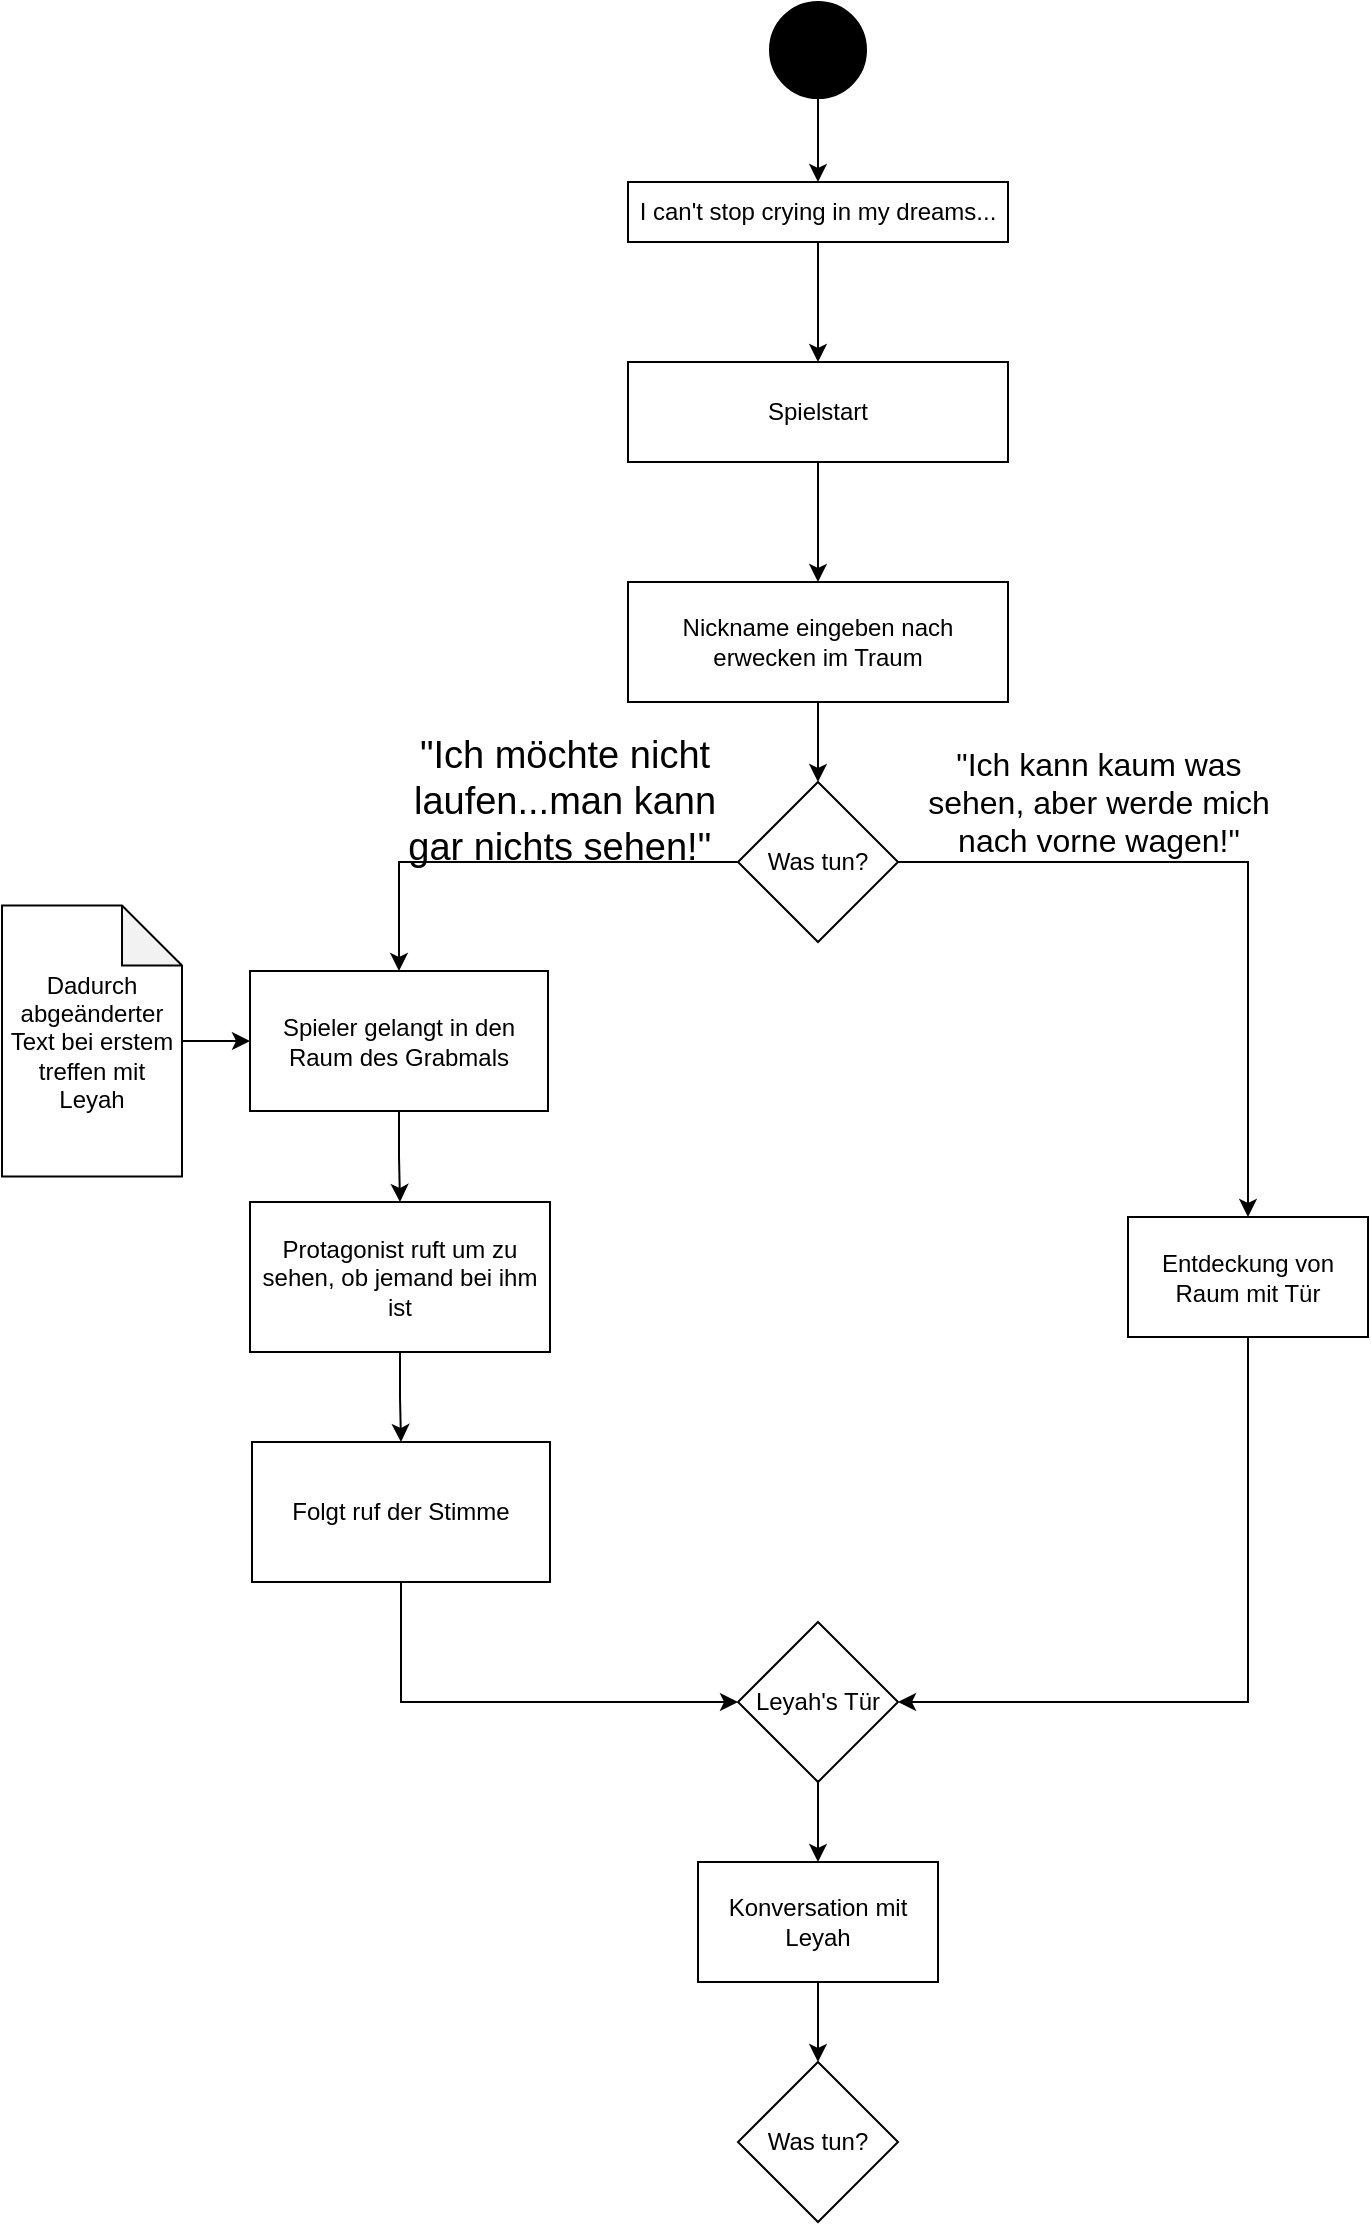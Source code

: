 <mxfile version="16.5.1" type="device"><diagram id="z4ZLS7N-o_2i2GEfKl5t" name="Seite-1"><mxGraphModel dx="2062" dy="1225" grid="1" gridSize="10" guides="1" tooltips="1" connect="1" arrows="1" fold="1" page="1" pageScale="1" pageWidth="827" pageHeight="1169" math="0" shadow="0"><root><mxCell id="0"/><mxCell id="1" parent="0"/><mxCell id="5lzyu3FjaHL3Zc5nM7xo-7" style="edgeStyle=orthogonalEdgeStyle;rounded=0;orthogonalLoop=1;jettySize=auto;html=1;entryX=0.5;entryY=0;entryDx=0;entryDy=0;" parent="1" source="5lzyu3FjaHL3Zc5nM7xo-1" target="5lzyu3FjaHL3Zc5nM7xo-6" edge="1"><mxGeometry relative="1" as="geometry"/></mxCell><mxCell id="5lzyu3FjaHL3Zc5nM7xo-1" value="I can't stop crying in my dreams..." style="rounded=0;whiteSpace=wrap;html=1;" parent="1" vertex="1"><mxGeometry x="363" y="110" width="190" height="30" as="geometry"/></mxCell><mxCell id="iTMz8KSCqr5p5yuHTMyj-11" style="edgeStyle=orthogonalEdgeStyle;rounded=0;orthogonalLoop=1;jettySize=auto;html=1;entryX=0.5;entryY=0;entryDx=0;entryDy=0;" edge="1" parent="1" source="5lzyu3FjaHL3Zc5nM7xo-6" target="5lzyu3FjaHL3Zc5nM7xo-8"><mxGeometry relative="1" as="geometry"/></mxCell><mxCell id="5lzyu3FjaHL3Zc5nM7xo-6" value="Spielstart" style="rounded=0;whiteSpace=wrap;html=1;" parent="1" vertex="1"><mxGeometry x="363" y="200" width="190" height="50" as="geometry"/></mxCell><mxCell id="iTMz8KSCqr5p5yuHTMyj-12" style="edgeStyle=orthogonalEdgeStyle;rounded=0;orthogonalLoop=1;jettySize=auto;html=1;entryX=0.5;entryY=0;entryDx=0;entryDy=0;" edge="1" parent="1" source="5lzyu3FjaHL3Zc5nM7xo-8" target="5lzyu3FjaHL3Zc5nM7xo-13"><mxGeometry relative="1" as="geometry"/></mxCell><mxCell id="5lzyu3FjaHL3Zc5nM7xo-8" value="Nickname eingeben nach erwecken im Traum" style="rounded=0;whiteSpace=wrap;html=1;" parent="1" vertex="1"><mxGeometry x="363" y="310" width="190" height="60" as="geometry"/></mxCell><mxCell id="5lzyu3FjaHL3Zc5nM7xo-17" style="edgeStyle=orthogonalEdgeStyle;rounded=0;orthogonalLoop=1;jettySize=auto;html=1;entryX=0.5;entryY=0;entryDx=0;entryDy=0;" parent="1" source="5lzyu3FjaHL3Zc5nM7xo-13" target="5lzyu3FjaHL3Zc5nM7xo-16" edge="1"><mxGeometry relative="1" as="geometry"/></mxCell><mxCell id="5lzyu3FjaHL3Zc5nM7xo-19" style="edgeStyle=orthogonalEdgeStyle;rounded=0;orthogonalLoop=1;jettySize=auto;html=1;entryX=0.5;entryY=0;entryDx=0;entryDy=0;" parent="1" source="5lzyu3FjaHL3Zc5nM7xo-13" target="5lzyu3FjaHL3Zc5nM7xo-18" edge="1"><mxGeometry relative="1" as="geometry"/></mxCell><mxCell id="5lzyu3FjaHL3Zc5nM7xo-13" value="Was tun?" style="rhombus;whiteSpace=wrap;html=1;" parent="1" vertex="1"><mxGeometry x="418" y="410" width="80" height="80" as="geometry"/></mxCell><mxCell id="iTMz8KSCqr5p5yuHTMyj-8" value="" style="edgeStyle=orthogonalEdgeStyle;rounded=0;orthogonalLoop=1;jettySize=auto;html=1;" edge="1" parent="1" source="5lzyu3FjaHL3Zc5nM7xo-16" target="iTMz8KSCqr5p5yuHTMyj-7"><mxGeometry relative="1" as="geometry"/></mxCell><mxCell id="5lzyu3FjaHL3Zc5nM7xo-16" value="Spieler gelangt in den Raum des Grabmals" style="rounded=0;whiteSpace=wrap;html=1;" parent="1" vertex="1"><mxGeometry x="174" y="504.5" width="149" height="70" as="geometry"/></mxCell><mxCell id="iTMz8KSCqr5p5yuHTMyj-15" style="edgeStyle=orthogonalEdgeStyle;rounded=0;orthogonalLoop=1;jettySize=auto;html=1;entryX=1;entryY=0.5;entryDx=0;entryDy=0;" edge="1" parent="1" source="5lzyu3FjaHL3Zc5nM7xo-18" target="iTMz8KSCqr5p5yuHTMyj-13"><mxGeometry relative="1" as="geometry"><Array as="points"><mxPoint x="673" y="870"/></Array></mxGeometry></mxCell><mxCell id="5lzyu3FjaHL3Zc5nM7xo-18" value="Entdeckung von Raum mit Tür" style="rounded=0;whiteSpace=wrap;html=1;" parent="1" vertex="1"><mxGeometry x="613" y="627.5" width="120" height="60" as="geometry"/></mxCell><mxCell id="5lzyu3FjaHL3Zc5nM7xo-20" value="&lt;font style=&quot;font-size: 19px&quot;&gt;&quot;Ich möchte nicht laufen...man kann gar nichts sehen!&quot;&amp;nbsp;&lt;/font&gt;" style="text;html=1;strokeColor=none;fillColor=none;align=center;verticalAlign=middle;whiteSpace=wrap;rounded=0;strokeWidth=3;" parent="1" vertex="1"><mxGeometry x="240" y="390" width="183" height="60" as="geometry"/></mxCell><mxCell id="5lzyu3FjaHL3Zc5nM7xo-21" value="&lt;font style=&quot;font-size: 16px&quot;&gt;&quot;Ich kann kaum was sehen, aber werde mich nach vorne wagen!&quot;&lt;/font&gt;" style="text;html=1;strokeColor=none;fillColor=none;align=center;verticalAlign=middle;whiteSpace=wrap;rounded=0;" parent="1" vertex="1"><mxGeometry x="510" y="390" width="177" height="60" as="geometry"/></mxCell><mxCell id="iTMz8KSCqr5p5yuHTMyj-3" style="edgeStyle=orthogonalEdgeStyle;rounded=0;orthogonalLoop=1;jettySize=auto;html=1;entryX=0.5;entryY=0;entryDx=0;entryDy=0;" edge="1" parent="1" source="iTMz8KSCqr5p5yuHTMyj-2" target="5lzyu3FjaHL3Zc5nM7xo-1"><mxGeometry relative="1" as="geometry"/></mxCell><mxCell id="iTMz8KSCqr5p5yuHTMyj-2" value="" style="ellipse;whiteSpace=wrap;html=1;aspect=fixed;fillColor=#000000;" vertex="1" parent="1"><mxGeometry x="434" y="20" width="48" height="48" as="geometry"/></mxCell><mxCell id="iTMz8KSCqr5p5yuHTMyj-10" value="" style="edgeStyle=orthogonalEdgeStyle;rounded=0;orthogonalLoop=1;jettySize=auto;html=1;" edge="1" parent="1" source="iTMz8KSCqr5p5yuHTMyj-7" target="iTMz8KSCqr5p5yuHTMyj-9"><mxGeometry relative="1" as="geometry"/></mxCell><mxCell id="iTMz8KSCqr5p5yuHTMyj-7" value="Protagonist ruft um zu sehen, ob jemand bei ihm ist" style="whiteSpace=wrap;html=1;rounded=0;" vertex="1" parent="1"><mxGeometry x="174" y="620" width="150" height="75" as="geometry"/></mxCell><mxCell id="iTMz8KSCqr5p5yuHTMyj-14" style="edgeStyle=orthogonalEdgeStyle;rounded=0;orthogonalLoop=1;jettySize=auto;html=1;entryX=0;entryY=0.5;entryDx=0;entryDy=0;" edge="1" parent="1" source="iTMz8KSCqr5p5yuHTMyj-9" target="iTMz8KSCqr5p5yuHTMyj-13"><mxGeometry relative="1" as="geometry"><Array as="points"><mxPoint x="250" y="870"/></Array></mxGeometry></mxCell><mxCell id="iTMz8KSCqr5p5yuHTMyj-9" value="Folgt ruf der Stimme" style="whiteSpace=wrap;html=1;rounded=0;" vertex="1" parent="1"><mxGeometry x="175" y="740" width="149" height="70" as="geometry"/></mxCell><mxCell id="iTMz8KSCqr5p5yuHTMyj-18" value="" style="edgeStyle=orthogonalEdgeStyle;rounded=0;orthogonalLoop=1;jettySize=auto;html=1;" edge="1" parent="1" source="iTMz8KSCqr5p5yuHTMyj-13" target="iTMz8KSCqr5p5yuHTMyj-17"><mxGeometry relative="1" as="geometry"/></mxCell><mxCell id="iTMz8KSCqr5p5yuHTMyj-13" value="Leyah's Tür" style="rhombus;whiteSpace=wrap;html=1;" vertex="1" parent="1"><mxGeometry x="418" y="830" width="80" height="80" as="geometry"/></mxCell><mxCell id="iTMz8KSCqr5p5yuHTMyj-20" value="" style="edgeStyle=orthogonalEdgeStyle;rounded=0;orthogonalLoop=1;jettySize=auto;html=1;" edge="1" parent="1" source="iTMz8KSCqr5p5yuHTMyj-17" target="iTMz8KSCqr5p5yuHTMyj-19"><mxGeometry relative="1" as="geometry"/></mxCell><mxCell id="iTMz8KSCqr5p5yuHTMyj-17" value="Konversation mit Leyah" style="whiteSpace=wrap;html=1;" vertex="1" parent="1"><mxGeometry x="398" y="950" width="120" height="60" as="geometry"/></mxCell><mxCell id="iTMz8KSCqr5p5yuHTMyj-19" value="Was tun?" style="rhombus;whiteSpace=wrap;html=1;" vertex="1" parent="1"><mxGeometry x="418" y="1050" width="80" height="80" as="geometry"/></mxCell><mxCell id="iTMz8KSCqr5p5yuHTMyj-23" style="edgeStyle=orthogonalEdgeStyle;rounded=0;orthogonalLoop=1;jettySize=auto;html=1;entryX=0;entryY=0.5;entryDx=0;entryDy=0;" edge="1" parent="1" source="iTMz8KSCqr5p5yuHTMyj-22" target="5lzyu3FjaHL3Zc5nM7xo-16"><mxGeometry relative="1" as="geometry"/></mxCell><mxCell id="iTMz8KSCqr5p5yuHTMyj-22" value="Dadurch abgeänderter Text bei erstem treffen mit Leyah" style="shape=note;whiteSpace=wrap;html=1;backgroundOutline=1;darkOpacity=0.05;" vertex="1" parent="1"><mxGeometry x="50" y="471.75" width="90" height="135.5" as="geometry"/></mxCell></root></mxGraphModel></diagram></mxfile>